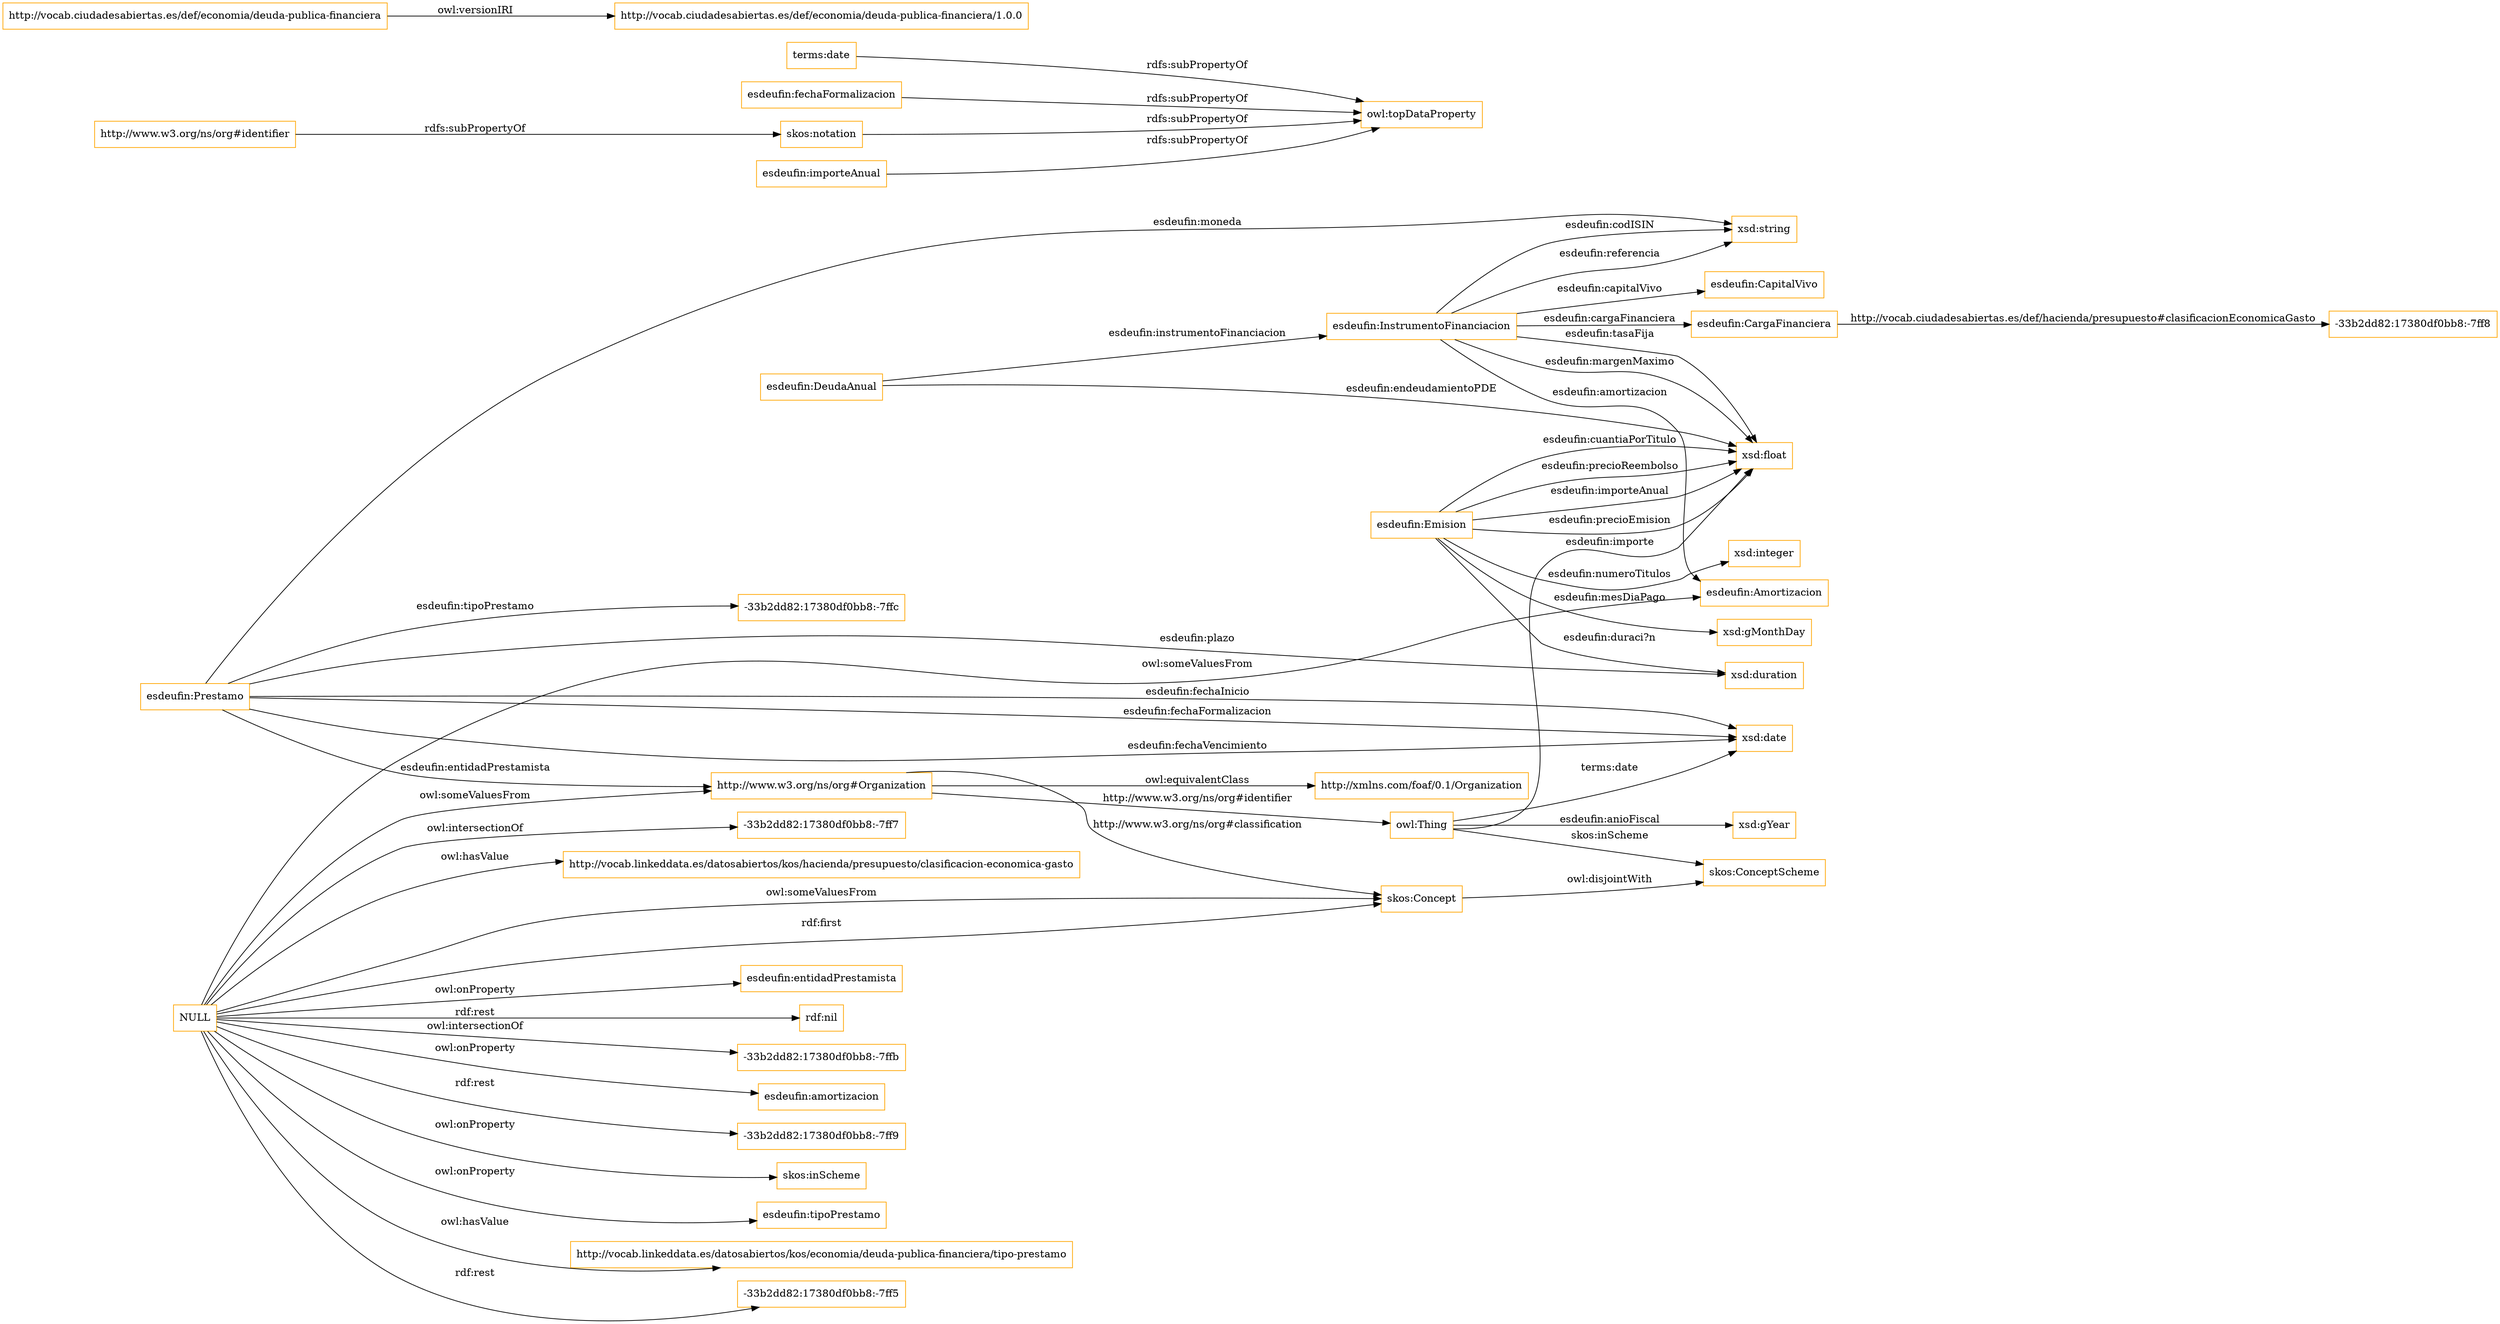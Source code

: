 digraph ar2dtool_diagram { 
rankdir=LR;
size="1501"
node [shape = rectangle, color="orange"]; "esdeufin:CapitalVivo" "esdeufin:DeudaAnual" "esdeufin:Emision" "esdeufin:Amortizacion" "esdeufin:InstrumentoFinanciacion" "skos:ConceptScheme" "esdeufin:CargaFinanciera" "esdeufin:Prestamo" "http://xmlns.com/foaf/0.1/Organization" "skos:Concept" "http://www.w3.org/ns/org#Organization" "-33b2dd82:17380df0bb8:-7ffc" "-33b2dd82:17380df0bb8:-7ff8" ; /*classes style*/
	"terms:date" -> "owl:topDataProperty" [ label = "rdfs:subPropertyOf" ];
	"NULL" -> "esdeufin:tipoPrestamo" [ label = "owl:onProperty" ];
	"NULL" -> "http://vocab.linkeddata.es/datosabiertos/kos/economia/deuda-publica-financiera/tipo-prestamo" [ label = "owl:hasValue" ];
	"NULL" -> "-33b2dd82:17380df0bb8:-7ff5" [ label = "rdf:rest" ];
	"NULL" -> "-33b2dd82:17380df0bb8:-7ff7" [ label = "owl:intersectionOf" ];
	"NULL" -> "http://vocab.linkeddata.es/datosabiertos/kos/hacienda/presupuesto/clasificacion-economica-gasto" [ label = "owl:hasValue" ];
	"NULL" -> "skos:Concept" [ label = "rdf:first" ];
	"NULL" -> "esdeufin:entidadPrestamista" [ label = "owl:onProperty" ];
	"NULL" -> "rdf:nil" [ label = "rdf:rest" ];
	"NULL" -> "skos:Concept" [ label = "owl:someValuesFrom" ];
	"NULL" -> "http://www.w3.org/ns/org#Organization" [ label = "owl:someValuesFrom" ];
	"NULL" -> "-33b2dd82:17380df0bb8:-7ffb" [ label = "owl:intersectionOf" ];
	"NULL" -> "esdeufin:amortizacion" [ label = "owl:onProperty" ];
	"NULL" -> "esdeufin:Amortizacion" [ label = "owl:someValuesFrom" ];
	"NULL" -> "-33b2dd82:17380df0bb8:-7ff9" [ label = "rdf:rest" ];
	"NULL" -> "skos:inScheme" [ label = "owl:onProperty" ];
	"http://vocab.ciudadesabiertas.es/def/economia/deuda-publica-financiera" -> "http://vocab.ciudadesabiertas.es/def/economia/deuda-publica-financiera/1.0.0" [ label = "owl:versionIRI" ];
	"skos:Concept" -> "skos:ConceptScheme" [ label = "owl:disjointWith" ];
	"esdeufin:fechaFormalizacion" -> "owl:topDataProperty" [ label = "rdfs:subPropertyOf" ];
	"http://www.w3.org/ns/org#Organization" -> "http://xmlns.com/foaf/0.1/Organization" [ label = "owl:equivalentClass" ];
	"skos:notation" -> "owl:topDataProperty" [ label = "rdfs:subPropertyOf" ];
	"esdeufin:importeAnual" -> "owl:topDataProperty" [ label = "rdfs:subPropertyOf" ];
	"http://www.w3.org/ns/org#identifier" -> "skos:notation" [ label = "rdfs:subPropertyOf" ];
	"esdeufin:Emision" -> "xsd:integer" [ label = "esdeufin:numeroTitulos" ];
	"esdeufin:DeudaAnual" -> "xsd:float" [ label = "esdeufin:endeudamientoPDE" ];
	"esdeufin:Emision" -> "xsd:gMonthDay" [ label = "esdeufin:mesDiaPago" ];
	"owl:Thing" -> "xsd:date" [ label = "terms:date" ];
	"esdeufin:InstrumentoFinanciacion" -> "xsd:float" [ label = "esdeufin:margenMaximo" ];
	"esdeufin:CargaFinanciera" -> "-33b2dd82:17380df0bb8:-7ff8" [ label = "http://vocab.ciudadesabiertas.es/def/hacienda/presupuesto#clasificacionEconomicaGasto" ];
	"esdeufin:InstrumentoFinanciacion" -> "xsd:string" [ label = "esdeufin:codISIN" ];
	"esdeufin:Prestamo" -> "xsd:date" [ label = "esdeufin:fechaVencimiento" ];
	"esdeufin:InstrumentoFinanciacion" -> "xsd:float" [ label = "esdeufin:tasaFija" ];
	"owl:Thing" -> "skos:ConceptScheme" [ label = "skos:inScheme" ];
	"esdeufin:InstrumentoFinanciacion" -> "xsd:string" [ label = "esdeufin:referencia" ];
	"esdeufin:InstrumentoFinanciacion" -> "esdeufin:Amortizacion" [ label = "esdeufin:amortizacion" ];
	"esdeufin:InstrumentoFinanciacion" -> "esdeufin:CapitalVivo" [ label = "esdeufin:capitalVivo" ];
	"esdeufin:Emision" -> "xsd:float" [ label = "esdeufin:importeAnual" ];
	"http://www.w3.org/ns/org#Organization" -> "owl:Thing" [ label = "http://www.w3.org/ns/org#identifier" ];
	"esdeufin:Prestamo" -> "xsd:string" [ label = "esdeufin:moneda" ];
	"http://www.w3.org/ns/org#Organization" -> "skos:Concept" [ label = "http://www.w3.org/ns/org#classification" ];
	"esdeufin:InstrumentoFinanciacion" -> "esdeufin:CargaFinanciera" [ label = "esdeufin:cargaFinanciera" ];
	"esdeufin:DeudaAnual" -> "esdeufin:InstrumentoFinanciacion" [ label = "esdeufin:instrumentoFinanciacion" ];
	"esdeufin:Emision" -> "xsd:float" [ label = "esdeufin:precioEmision" ];
	"esdeufin:Emision" -> "xsd:duration" [ label = "esdeufin:duraci?n" ];
	"esdeufin:Emision" -> "xsd:float" [ label = "esdeufin:cuantiaPorTitulo" ];
	"esdeufin:Prestamo" -> "xsd:duration" [ label = "esdeufin:plazo" ];
	"esdeufin:Prestamo" -> "-33b2dd82:17380df0bb8:-7ffc" [ label = "esdeufin:tipoPrestamo" ];
	"esdeufin:Prestamo" -> "xsd:date" [ label = "esdeufin:fechaInicio" ];
	"owl:Thing" -> "xsd:gYear" [ label = "esdeufin:anioFiscal" ];
	"owl:Thing" -> "xsd:float" [ label = "esdeufin:importe" ];
	"esdeufin:Prestamo" -> "xsd:date" [ label = "esdeufin:fechaFormalizacion" ];
	"esdeufin:Emision" -> "xsd:float" [ label = "esdeufin:precioReembolso" ];
	"esdeufin:Prestamo" -> "http://www.w3.org/ns/org#Organization" [ label = "esdeufin:entidadPrestamista" ];

}
